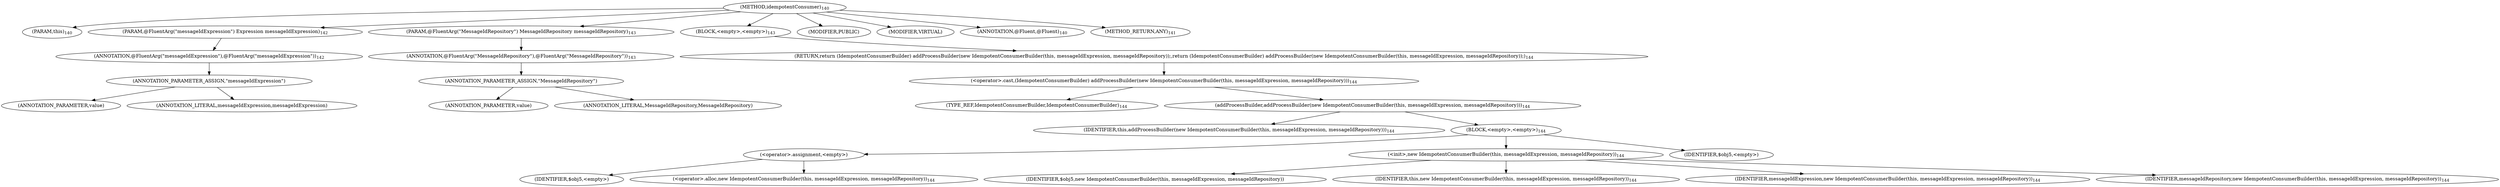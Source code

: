 digraph "idempotentConsumer" {  
"412" [label = <(METHOD,idempotentConsumer)<SUB>140</SUB>> ]
"38" [label = <(PARAM,this)<SUB>140</SUB>> ]
"413" [label = <(PARAM,@FluentArg(&quot;messageIdExpression&quot;) Expression messageIdExpression)<SUB>142</SUB>> ]
"414" [label = <(ANNOTATION,@FluentArg(&quot;messageIdExpression&quot;),@FluentArg(&quot;messageIdExpression&quot;))<SUB>142</SUB>> ]
"415" [label = <(ANNOTATION_PARAMETER_ASSIGN,&quot;messageIdExpression&quot;)> ]
"416" [label = <(ANNOTATION_PARAMETER,value)> ]
"417" [label = <(ANNOTATION_LITERAL,messageIdExpression,messageIdExpression)> ]
"418" [label = <(PARAM,@FluentArg(&quot;MessageIdRepository&quot;) MessageIdRepository messageIdRepository)<SUB>143</SUB>> ]
"419" [label = <(ANNOTATION,@FluentArg(&quot;MessageIdRepository&quot;),@FluentArg(&quot;MessageIdRepository&quot;))<SUB>143</SUB>> ]
"420" [label = <(ANNOTATION_PARAMETER_ASSIGN,&quot;MessageIdRepository&quot;)> ]
"421" [label = <(ANNOTATION_PARAMETER,value)> ]
"422" [label = <(ANNOTATION_LITERAL,MessageIdRepository,MessageIdRepository)> ]
"423" [label = <(BLOCK,&lt;empty&gt;,&lt;empty&gt;)<SUB>143</SUB>> ]
"424" [label = <(RETURN,return (IdempotentConsumerBuilder) addProcessBuilder(new IdempotentConsumerBuilder(this, messageIdExpression, messageIdRepository));,return (IdempotentConsumerBuilder) addProcessBuilder(new IdempotentConsumerBuilder(this, messageIdExpression, messageIdRepository));)<SUB>144</SUB>> ]
"425" [label = <(&lt;operator&gt;.cast,(IdempotentConsumerBuilder) addProcessBuilder(new IdempotentConsumerBuilder(this, messageIdExpression, messageIdRepository)))<SUB>144</SUB>> ]
"426" [label = <(TYPE_REF,IdempotentConsumerBuilder,IdempotentConsumerBuilder)<SUB>144</SUB>> ]
"427" [label = <(addProcessBuilder,addProcessBuilder(new IdempotentConsumerBuilder(this, messageIdExpression, messageIdRepository)))<SUB>144</SUB>> ]
"39" [label = <(IDENTIFIER,this,addProcessBuilder(new IdempotentConsumerBuilder(this, messageIdExpression, messageIdRepository)))<SUB>144</SUB>> ]
"428" [label = <(BLOCK,&lt;empty&gt;,&lt;empty&gt;)<SUB>144</SUB>> ]
"429" [label = <(&lt;operator&gt;.assignment,&lt;empty&gt;)> ]
"430" [label = <(IDENTIFIER,$obj5,&lt;empty&gt;)> ]
"431" [label = <(&lt;operator&gt;.alloc,new IdempotentConsumerBuilder(this, messageIdExpression, messageIdRepository))<SUB>144</SUB>> ]
"432" [label = <(&lt;init&gt;,new IdempotentConsumerBuilder(this, messageIdExpression, messageIdRepository))<SUB>144</SUB>> ]
"433" [label = <(IDENTIFIER,$obj5,new IdempotentConsumerBuilder(this, messageIdExpression, messageIdRepository))> ]
"37" [label = <(IDENTIFIER,this,new IdempotentConsumerBuilder(this, messageIdExpression, messageIdRepository))<SUB>144</SUB>> ]
"434" [label = <(IDENTIFIER,messageIdExpression,new IdempotentConsumerBuilder(this, messageIdExpression, messageIdRepository))<SUB>144</SUB>> ]
"435" [label = <(IDENTIFIER,messageIdRepository,new IdempotentConsumerBuilder(this, messageIdExpression, messageIdRepository))<SUB>144</SUB>> ]
"436" [label = <(IDENTIFIER,$obj5,&lt;empty&gt;)> ]
"437" [label = <(MODIFIER,PUBLIC)> ]
"438" [label = <(MODIFIER,VIRTUAL)> ]
"439" [label = <(ANNOTATION,@Fluent,@Fluent)<SUB>140</SUB>> ]
"440" [label = <(METHOD_RETURN,ANY)<SUB>141</SUB>> ]
  "412" -> "38" 
  "412" -> "413" 
  "412" -> "418" 
  "412" -> "423" 
  "412" -> "437" 
  "412" -> "438" 
  "412" -> "439" 
  "412" -> "440" 
  "413" -> "414" 
  "414" -> "415" 
  "415" -> "416" 
  "415" -> "417" 
  "418" -> "419" 
  "419" -> "420" 
  "420" -> "421" 
  "420" -> "422" 
  "423" -> "424" 
  "424" -> "425" 
  "425" -> "426" 
  "425" -> "427" 
  "427" -> "39" 
  "427" -> "428" 
  "428" -> "429" 
  "428" -> "432" 
  "428" -> "436" 
  "429" -> "430" 
  "429" -> "431" 
  "432" -> "433" 
  "432" -> "37" 
  "432" -> "434" 
  "432" -> "435" 
}
